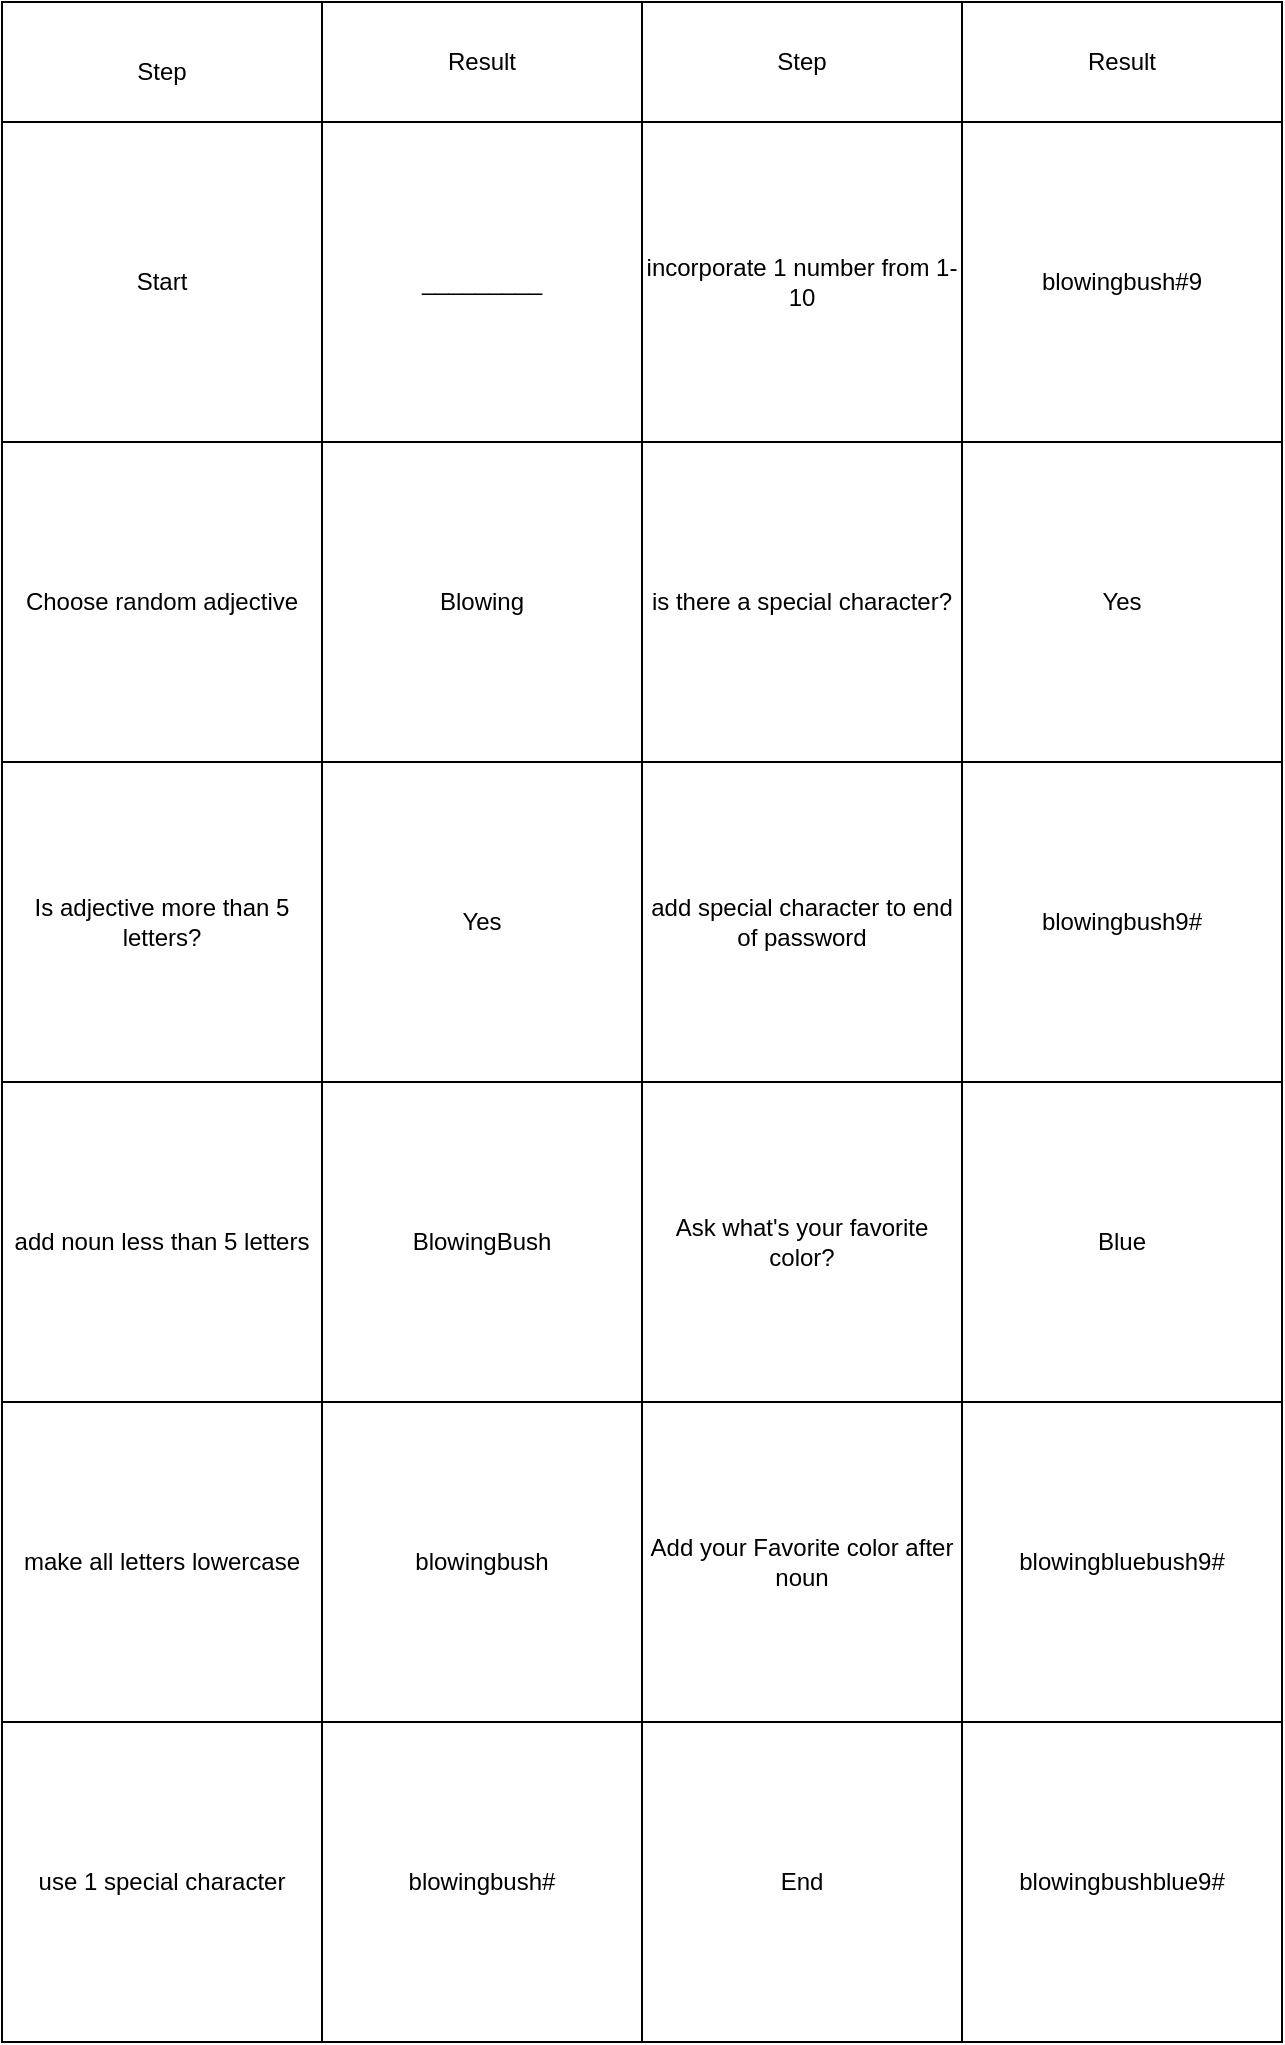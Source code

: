 <mxfile version="22.0.4" type="github">
  <diagram id="C5RBs43oDa-KdzZeNtuy" name="Page-1">
    <mxGraphModel dx="1434" dy="1965" grid="1" gridSize="10" guides="1" tooltips="1" connect="1" arrows="1" fold="1" page="1" pageScale="1" pageWidth="827" pageHeight="1169" math="0" shadow="0">
      <root>
        <mxCell id="WIyWlLk6GJQsqaUBKTNV-0" />
        <mxCell id="WIyWlLk6GJQsqaUBKTNV-1" parent="WIyWlLk6GJQsqaUBKTNV-0" />
        <mxCell id="dKsyPkoqbk5MUY7n4Gfu-7" value="" style="rounded=0;whiteSpace=wrap;html=1;" parent="WIyWlLk6GJQsqaUBKTNV-1" vertex="1">
          <mxGeometry y="-240" width="640" height="960" as="geometry" />
        </mxCell>
        <mxCell id="dKsyPkoqbk5MUY7n4Gfu-8" value="Start" style="whiteSpace=wrap;html=1;aspect=fixed;" parent="WIyWlLk6GJQsqaUBKTNV-1" vertex="1">
          <mxGeometry y="-240" width="160" height="160" as="geometry" />
        </mxCell>
        <mxCell id="dKsyPkoqbk5MUY7n4Gfu-9" value="Choose random adjective" style="whiteSpace=wrap;html=1;aspect=fixed;" parent="WIyWlLk6GJQsqaUBKTNV-1" vertex="1">
          <mxGeometry y="-80" width="160" height="160" as="geometry" />
        </mxCell>
        <mxCell id="dKsyPkoqbk5MUY7n4Gfu-10" value="_________" style="whiteSpace=wrap;html=1;aspect=fixed;" parent="WIyWlLk6GJQsqaUBKTNV-1" vertex="1">
          <mxGeometry x="160" y="-240" width="160" height="160" as="geometry" />
        </mxCell>
        <mxCell id="dKsyPkoqbk5MUY7n4Gfu-11" value="incorporate 1 number from 1-10" style="whiteSpace=wrap;html=1;aspect=fixed;" parent="WIyWlLk6GJQsqaUBKTNV-1" vertex="1">
          <mxGeometry x="320" y="-240" width="160" height="160" as="geometry" />
        </mxCell>
        <mxCell id="dKsyPkoqbk5MUY7n4Gfu-12" value="blowingbush#9" style="whiteSpace=wrap;html=1;aspect=fixed;" parent="WIyWlLk6GJQsqaUBKTNV-1" vertex="1">
          <mxGeometry x="480" y="-240" width="160" height="160" as="geometry" />
        </mxCell>
        <mxCell id="dKsyPkoqbk5MUY7n4Gfu-13" value="Blowing" style="whiteSpace=wrap;html=1;aspect=fixed;" parent="WIyWlLk6GJQsqaUBKTNV-1" vertex="1">
          <mxGeometry x="160" y="-80" width="160" height="160" as="geometry" />
        </mxCell>
        <mxCell id="dKsyPkoqbk5MUY7n4Gfu-14" value="is there a special character?" style="whiteSpace=wrap;html=1;aspect=fixed;" parent="WIyWlLk6GJQsqaUBKTNV-1" vertex="1">
          <mxGeometry x="320" y="-80" width="160" height="160" as="geometry" />
        </mxCell>
        <mxCell id="dKsyPkoqbk5MUY7n4Gfu-15" value="Yes" style="whiteSpace=wrap;html=1;aspect=fixed;" parent="WIyWlLk6GJQsqaUBKTNV-1" vertex="1">
          <mxGeometry x="480" y="-80" width="160" height="160" as="geometry" />
        </mxCell>
        <mxCell id="dKsyPkoqbk5MUY7n4Gfu-16" value="Is adjective more than 5 letters?" style="whiteSpace=wrap;html=1;aspect=fixed;" parent="WIyWlLk6GJQsqaUBKTNV-1" vertex="1">
          <mxGeometry y="80" width="160" height="160" as="geometry" />
        </mxCell>
        <mxCell id="dKsyPkoqbk5MUY7n4Gfu-17" value="Yes" style="whiteSpace=wrap;html=1;aspect=fixed;" parent="WIyWlLk6GJQsqaUBKTNV-1" vertex="1">
          <mxGeometry x="160" y="80" width="160" height="160" as="geometry" />
        </mxCell>
        <mxCell id="dKsyPkoqbk5MUY7n4Gfu-18" value="add special character to end of password" style="whiteSpace=wrap;html=1;aspect=fixed;" parent="WIyWlLk6GJQsqaUBKTNV-1" vertex="1">
          <mxGeometry x="320" y="80" width="160" height="160" as="geometry" />
        </mxCell>
        <mxCell id="dKsyPkoqbk5MUY7n4Gfu-19" value="blowingbush9#" style="whiteSpace=wrap;html=1;aspect=fixed;" parent="WIyWlLk6GJQsqaUBKTNV-1" vertex="1">
          <mxGeometry x="480" y="80" width="160" height="160" as="geometry" />
        </mxCell>
        <mxCell id="dKsyPkoqbk5MUY7n4Gfu-20" value="Ask what&#39;s your favorite color?" style="whiteSpace=wrap;html=1;aspect=fixed;" parent="WIyWlLk6GJQsqaUBKTNV-1" vertex="1">
          <mxGeometry x="320" y="240" width="160" height="160" as="geometry" />
        </mxCell>
        <mxCell id="dKsyPkoqbk5MUY7n4Gfu-21" value="BlowingBush" style="whiteSpace=wrap;html=1;aspect=fixed;" parent="WIyWlLk6GJQsqaUBKTNV-1" vertex="1">
          <mxGeometry x="160" y="240" width="160" height="160" as="geometry" />
        </mxCell>
        <mxCell id="dKsyPkoqbk5MUY7n4Gfu-22" value="add noun less than 5 letters" style="whiteSpace=wrap;html=1;aspect=fixed;" parent="WIyWlLk6GJQsqaUBKTNV-1" vertex="1">
          <mxGeometry y="240" width="160" height="160" as="geometry" />
        </mxCell>
        <mxCell id="dKsyPkoqbk5MUY7n4Gfu-23" value="Blue" style="whiteSpace=wrap;html=1;aspect=fixed;" parent="WIyWlLk6GJQsqaUBKTNV-1" vertex="1">
          <mxGeometry x="480" y="240" width="160" height="160" as="geometry" />
        </mxCell>
        <mxCell id="dKsyPkoqbk5MUY7n4Gfu-24" value="make all letters lowercase" style="whiteSpace=wrap;html=1;aspect=fixed;" parent="WIyWlLk6GJQsqaUBKTNV-1" vertex="1">
          <mxGeometry y="400" width="160" height="160" as="geometry" />
        </mxCell>
        <mxCell id="dKsyPkoqbk5MUY7n4Gfu-25" value="blowingbush" style="whiteSpace=wrap;html=1;aspect=fixed;" parent="WIyWlLk6GJQsqaUBKTNV-1" vertex="1">
          <mxGeometry x="160" y="400" width="160" height="160" as="geometry" />
        </mxCell>
        <mxCell id="dKsyPkoqbk5MUY7n4Gfu-26" value="Add your Favorite color after noun" style="whiteSpace=wrap;html=1;aspect=fixed;" parent="WIyWlLk6GJQsqaUBKTNV-1" vertex="1">
          <mxGeometry x="320" y="400" width="160" height="160" as="geometry" />
        </mxCell>
        <mxCell id="dKsyPkoqbk5MUY7n4Gfu-27" value="blowingbluebush9#" style="whiteSpace=wrap;html=1;aspect=fixed;" parent="WIyWlLk6GJQsqaUBKTNV-1" vertex="1">
          <mxGeometry x="480" y="400" width="160" height="160" as="geometry" />
        </mxCell>
        <mxCell id="dKsyPkoqbk5MUY7n4Gfu-28" value="use 1 special character" style="whiteSpace=wrap;html=1;aspect=fixed;" parent="WIyWlLk6GJQsqaUBKTNV-1" vertex="1">
          <mxGeometry y="560" width="160" height="160" as="geometry" />
        </mxCell>
        <mxCell id="dKsyPkoqbk5MUY7n4Gfu-29" value="blowingbush#" style="whiteSpace=wrap;html=1;aspect=fixed;" parent="WIyWlLk6GJQsqaUBKTNV-1" vertex="1">
          <mxGeometry x="160" y="560" width="160" height="160" as="geometry" />
        </mxCell>
        <mxCell id="dKsyPkoqbk5MUY7n4Gfu-30" value="End" style="whiteSpace=wrap;html=1;aspect=fixed;" parent="WIyWlLk6GJQsqaUBKTNV-1" vertex="1">
          <mxGeometry x="320" y="560" width="160" height="160" as="geometry" />
        </mxCell>
        <mxCell id="dKsyPkoqbk5MUY7n4Gfu-31" value="blowingbushblue9#" style="whiteSpace=wrap;html=1;aspect=fixed;" parent="WIyWlLk6GJQsqaUBKTNV-1" vertex="1">
          <mxGeometry x="480" y="560" width="160" height="160" as="geometry" />
        </mxCell>
        <mxCell id="dKsyPkoqbk5MUY7n4Gfu-32" value="" style="rounded=0;whiteSpace=wrap;html=1;" parent="WIyWlLk6GJQsqaUBKTNV-1" vertex="1">
          <mxGeometry y="-300" width="640" height="60" as="geometry" />
        </mxCell>
        <mxCell id="dKsyPkoqbk5MUY7n4Gfu-33" value="" style="endArrow=none;html=1;rounded=0;entryX=0.25;entryY=0;entryDx=0;entryDy=0;exitX=0;exitY=0;exitDx=0;exitDy=0;" parent="WIyWlLk6GJQsqaUBKTNV-1" source="dKsyPkoqbk5MUY7n4Gfu-10" target="dKsyPkoqbk5MUY7n4Gfu-32" edge="1">
          <mxGeometry width="50" height="50" relative="1" as="geometry">
            <mxPoint x="390" y="-100" as="sourcePoint" />
            <mxPoint x="440" y="-150" as="targetPoint" />
          </mxGeometry>
        </mxCell>
        <mxCell id="dKsyPkoqbk5MUY7n4Gfu-34" value="" style="endArrow=none;html=1;rounded=0;entryX=0.5;entryY=0;entryDx=0;entryDy=0;" parent="WIyWlLk6GJQsqaUBKTNV-1" target="dKsyPkoqbk5MUY7n4Gfu-32" edge="1">
          <mxGeometry width="50" height="50" relative="1" as="geometry">
            <mxPoint x="320" y="-240" as="sourcePoint" />
            <mxPoint x="440" y="-150" as="targetPoint" />
          </mxGeometry>
        </mxCell>
        <mxCell id="dKsyPkoqbk5MUY7n4Gfu-35" value="" style="endArrow=none;html=1;rounded=0;entryX=0.75;entryY=0;entryDx=0;entryDy=0;exitX=1;exitY=0;exitDx=0;exitDy=0;" parent="WIyWlLk6GJQsqaUBKTNV-1" source="dKsyPkoqbk5MUY7n4Gfu-11" target="dKsyPkoqbk5MUY7n4Gfu-32" edge="1">
          <mxGeometry width="50" height="50" relative="1" as="geometry">
            <mxPoint x="390" y="-100" as="sourcePoint" />
            <mxPoint x="440" y="-150" as="targetPoint" />
          </mxGeometry>
        </mxCell>
        <mxCell id="dKsyPkoqbk5MUY7n4Gfu-36" value="Step" style="text;html=1;strokeColor=none;fillColor=none;align=center;verticalAlign=middle;whiteSpace=wrap;rounded=0;" parent="WIyWlLk6GJQsqaUBKTNV-1" vertex="1">
          <mxGeometry x="50" y="-280" width="60" height="30" as="geometry" />
        </mxCell>
        <mxCell id="dKsyPkoqbk5MUY7n4Gfu-37" value="Result" style="text;html=1;strokeColor=none;fillColor=none;align=center;verticalAlign=middle;whiteSpace=wrap;rounded=0;" parent="WIyWlLk6GJQsqaUBKTNV-1" vertex="1">
          <mxGeometry x="210" y="-285" width="60" height="30" as="geometry" />
        </mxCell>
        <mxCell id="dKsyPkoqbk5MUY7n4Gfu-38" value="Step" style="text;html=1;strokeColor=none;fillColor=none;align=center;verticalAlign=middle;whiteSpace=wrap;rounded=0;" parent="WIyWlLk6GJQsqaUBKTNV-1" vertex="1">
          <mxGeometry x="370" y="-285" width="60" height="30" as="geometry" />
        </mxCell>
        <mxCell id="dKsyPkoqbk5MUY7n4Gfu-39" value="Result" style="text;html=1;strokeColor=none;fillColor=none;align=center;verticalAlign=middle;whiteSpace=wrap;rounded=0;" parent="WIyWlLk6GJQsqaUBKTNV-1" vertex="1">
          <mxGeometry x="530" y="-285" width="60" height="30" as="geometry" />
        </mxCell>
      </root>
    </mxGraphModel>
  </diagram>
</mxfile>
